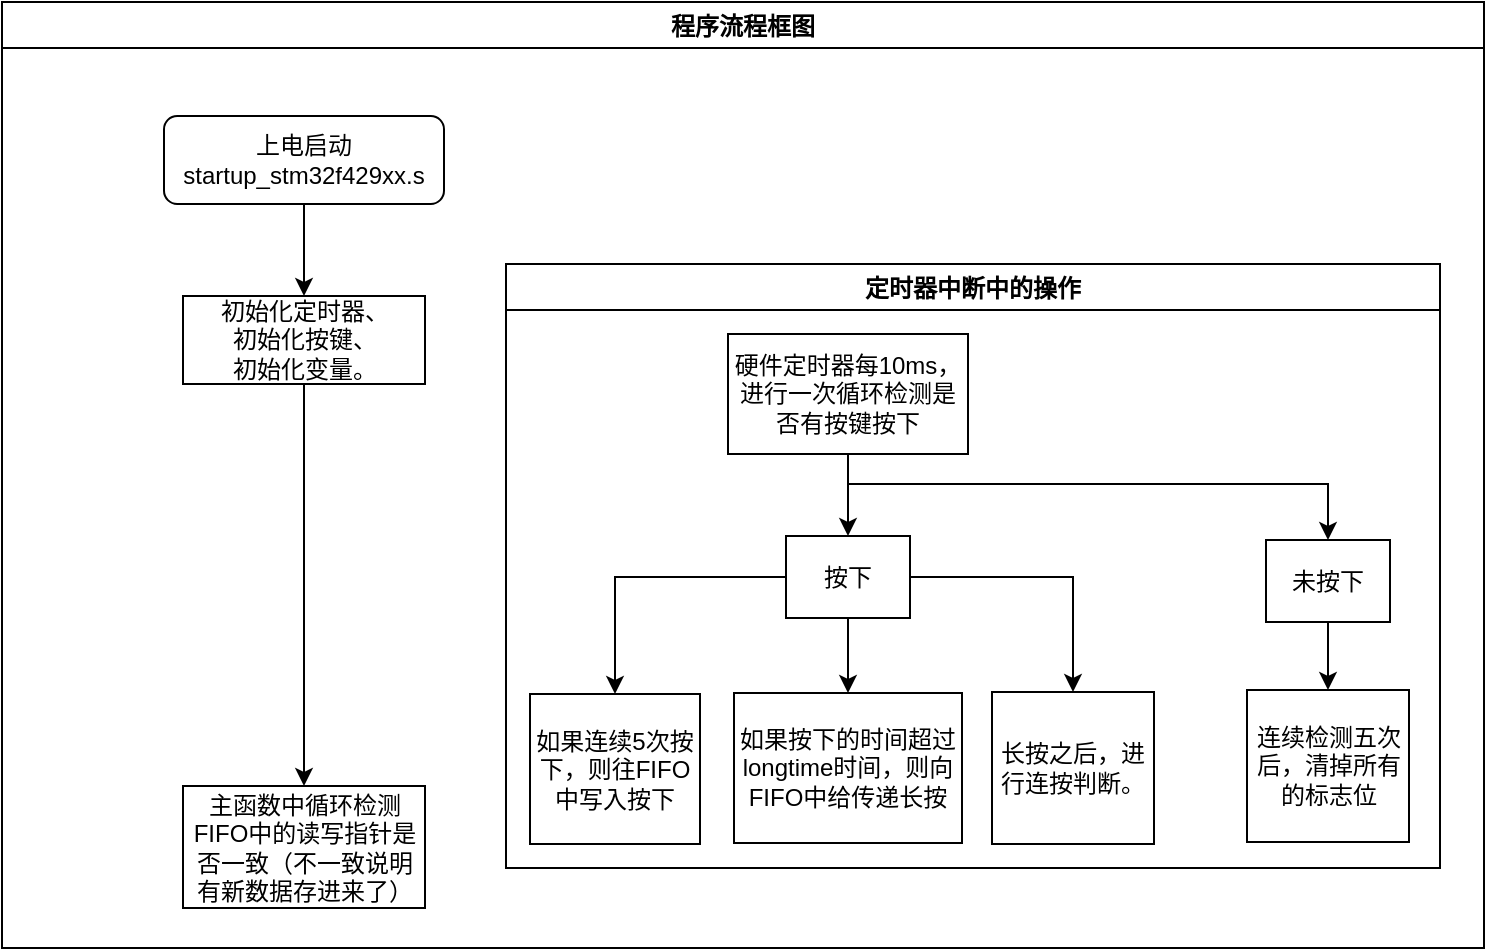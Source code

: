 <mxfile version="20.3.0" type="device" pages="2"><diagram id="CmzhuMLmpU9LhD52wpDg" name="第 1 页"><mxGraphModel dx="1008" dy="743" grid="0" gridSize="10" guides="1" tooltips="1" connect="1" arrows="1" fold="1" page="1" pageScale="1" pageWidth="827" pageHeight="1169" math="0" shadow="0"><root><mxCell id="0"/><mxCell id="1" parent="0"/><mxCell id="MNA3ms3EOtLIN7i84U-x-7" value="程序流程框图" style="swimlane;rounded=0;" vertex="1" parent="1"><mxGeometry x="43" y="42" width="741" height="473" as="geometry"/></mxCell><mxCell id="MNA3ms3EOtLIN7i84U-x-10" value="" style="edgeStyle=orthogonalEdgeStyle;rounded=0;orthogonalLoop=1;jettySize=auto;html=1;" edge="1" parent="MNA3ms3EOtLIN7i84U-x-7" source="Os7itLmWlr9bVksyk1AX-1" target="Os7itLmWlr9bVksyk1AX-2"><mxGeometry relative="1" as="geometry"/></mxCell><mxCell id="Os7itLmWlr9bVksyk1AX-1" value="上电启动&lt;br&gt;startup_stm32f429xx.s" style="rounded=1;whiteSpace=wrap;html=1;" parent="MNA3ms3EOtLIN7i84U-x-7" vertex="1"><mxGeometry x="81" y="57" width="140" height="44" as="geometry"/></mxCell><mxCell id="MNA3ms3EOtLIN7i84U-x-11" style="edgeStyle=orthogonalEdgeStyle;rounded=0;orthogonalLoop=1;jettySize=auto;html=1;" edge="1" parent="MNA3ms3EOtLIN7i84U-x-7" source="Os7itLmWlr9bVksyk1AX-2" target="Os7itLmWlr9bVksyk1AX-3"><mxGeometry relative="1" as="geometry"/></mxCell><mxCell id="Os7itLmWlr9bVksyk1AX-2" value="初始化定时器、&lt;br&gt;初始化按键、&lt;br&gt;初始化变量。" style="rounded=0;whiteSpace=wrap;html=1;" parent="MNA3ms3EOtLIN7i84U-x-7" vertex="1"><mxGeometry x="90.5" y="147" width="121" height="44" as="geometry"/></mxCell><mxCell id="Os7itLmWlr9bVksyk1AX-3" value="主函数中循环检测FIFO中的读写指针是否一致（不一致说明有新数据存进来了）" style="rounded=0;whiteSpace=wrap;html=1;" parent="MNA3ms3EOtLIN7i84U-x-7" vertex="1"><mxGeometry x="90.5" y="392" width="121" height="61" as="geometry"/></mxCell><mxCell id="MNA3ms3EOtLIN7i84U-x-14" value="定时器中断中的操作" style="swimlane;rounded=0;" vertex="1" parent="MNA3ms3EOtLIN7i84U-x-7"><mxGeometry x="252" y="131" width="467" height="302" as="geometry"/></mxCell><mxCell id="MNA3ms3EOtLIN7i84U-x-2" value="硬件定时器每10ms，进行一次循环检测是否有按键按下" style="rounded=0;whiteSpace=wrap;html=1;" vertex="1" parent="MNA3ms3EOtLIN7i84U-x-14"><mxGeometry x="111" y="35" width="120" height="60" as="geometry"/></mxCell><mxCell id="MNA3ms3EOtLIN7i84U-x-3" value="如果连续5次按下，则往FIFO中写入按下" style="rounded=0;whiteSpace=wrap;html=1;" vertex="1" parent="MNA3ms3EOtLIN7i84U-x-14"><mxGeometry x="12" y="215" width="85" height="75" as="geometry"/></mxCell><mxCell id="MNA3ms3EOtLIN7i84U-x-4" value="如果按下的时间超过longtime时间，则向FIFO中给传递长按" style="rounded=0;whiteSpace=wrap;html=1;" vertex="1" parent="MNA3ms3EOtLIN7i84U-x-14"><mxGeometry x="114" y="214.5" width="114" height="75" as="geometry"/></mxCell><mxCell id="MNA3ms3EOtLIN7i84U-x-5" value="长按之后，进行连按判断。" style="rounded=0;whiteSpace=wrap;html=1;" vertex="1" parent="MNA3ms3EOtLIN7i84U-x-14"><mxGeometry x="243" y="214" width="81" height="76" as="geometry"/></mxCell><mxCell id="MNA3ms3EOtLIN7i84U-x-16" value="" style="edgeStyle=orthogonalEdgeStyle;rounded=0;orthogonalLoop=1;jettySize=auto;html=1;" edge="1" parent="MNA3ms3EOtLIN7i84U-x-14" source="MNA3ms3EOtLIN7i84U-x-6" target="MNA3ms3EOtLIN7i84U-x-4"><mxGeometry relative="1" as="geometry"/></mxCell><mxCell id="MNA3ms3EOtLIN7i84U-x-17" style="edgeStyle=orthogonalEdgeStyle;rounded=0;orthogonalLoop=1;jettySize=auto;html=1;" edge="1" parent="MNA3ms3EOtLIN7i84U-x-14" source="MNA3ms3EOtLIN7i84U-x-6" target="MNA3ms3EOtLIN7i84U-x-3"><mxGeometry relative="1" as="geometry"/></mxCell><mxCell id="MNA3ms3EOtLIN7i84U-x-18" style="edgeStyle=orthogonalEdgeStyle;rounded=0;orthogonalLoop=1;jettySize=auto;html=1;entryX=0.5;entryY=0;entryDx=0;entryDy=0;" edge="1" parent="MNA3ms3EOtLIN7i84U-x-14" source="MNA3ms3EOtLIN7i84U-x-6" target="MNA3ms3EOtLIN7i84U-x-5"><mxGeometry relative="1" as="geometry"/></mxCell><mxCell id="MNA3ms3EOtLIN7i84U-x-6" value="按下" style="rounded=0;whiteSpace=wrap;html=1;" vertex="1" parent="MNA3ms3EOtLIN7i84U-x-14"><mxGeometry x="140" y="136" width="62" height="41" as="geometry"/></mxCell><mxCell id="MNA3ms3EOtLIN7i84U-x-15" value="" style="edgeStyle=orthogonalEdgeStyle;rounded=0;orthogonalLoop=1;jettySize=auto;html=1;" edge="1" parent="MNA3ms3EOtLIN7i84U-x-14" source="MNA3ms3EOtLIN7i84U-x-2" target="MNA3ms3EOtLIN7i84U-x-6"><mxGeometry relative="1" as="geometry"/></mxCell><mxCell id="MNA3ms3EOtLIN7i84U-x-20" value="" style="edgeStyle=orthogonalEdgeStyle;rounded=0;orthogonalLoop=1;jettySize=auto;html=1;" edge="1" parent="MNA3ms3EOtLIN7i84U-x-14" source="MNA3ms3EOtLIN7i84U-x-8" target="MNA3ms3EOtLIN7i84U-x-9"><mxGeometry relative="1" as="geometry"/></mxCell><mxCell id="MNA3ms3EOtLIN7i84U-x-8" value="未按下" style="rounded=0;whiteSpace=wrap;html=1;" vertex="1" parent="MNA3ms3EOtLIN7i84U-x-14"><mxGeometry x="380" y="138" width="62" height="41" as="geometry"/></mxCell><mxCell id="MNA3ms3EOtLIN7i84U-x-19" style="edgeStyle=orthogonalEdgeStyle;rounded=0;orthogonalLoop=1;jettySize=auto;html=1;" edge="1" parent="MNA3ms3EOtLIN7i84U-x-14" source="MNA3ms3EOtLIN7i84U-x-2" target="MNA3ms3EOtLIN7i84U-x-8"><mxGeometry relative="1" as="geometry"><Array as="points"><mxPoint x="171" y="110"/><mxPoint x="411" y="110"/></Array></mxGeometry></mxCell><mxCell id="MNA3ms3EOtLIN7i84U-x-9" value="连续检测五次后，清掉所有的标志位" style="rounded=0;whiteSpace=wrap;html=1;" vertex="1" parent="MNA3ms3EOtLIN7i84U-x-14"><mxGeometry x="370.5" y="213" width="81" height="76" as="geometry"/></mxCell></root></mxGraphModel></diagram><diagram id="ozPHwFI_0ZcSK7xTpP9d" name="第 2 页"><mxGraphModel dx="1209" dy="892" grid="1" gridSize="10" guides="1" tooltips="1" connect="1" arrows="1" fold="1" page="1" pageScale="1" pageWidth="827" pageHeight="1169" math="0" shadow="0"><root><mxCell id="0"/><mxCell id="1" parent="0"/></root></mxGraphModel></diagram></mxfile>